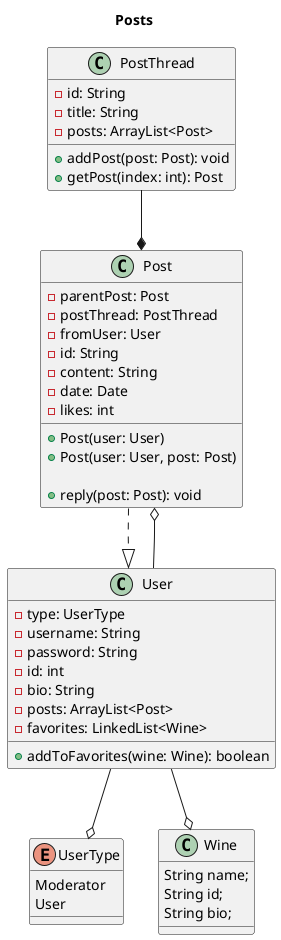 @startuml
'https://plantuml.com/class-diagram
title Posts

class PostThread {
    - id: String
    - title: String
    - posts: ArrayList<Post>

    + addPost(post: Post): void
    + getPost(index: int): Post
}

Post ..|> User
PostThread --* Post

class Post {
    - parentPost: Post
    - postThread: PostThread
    - fromUser: User
    - id: String
    - content: String
    - date: Date
    - likes: int


    + Post(user: User)
    + Post(user: User, post: Post)

    + reply(post: Post): void
}


enum UserType {
   Moderator
   User
   'rank System?
}

class User {
    - type: UserType
    - username: String
    - password: String
    - id: int
    - bio: String
    - posts: ArrayList<Post>
    - favorites: LinkedList<Wine>

    + addToFavorites(wine: Wine): boolean
}
class Wine {
String name;
String id;
String bio;
}

class Post {}

User --o UserType
User --o Post
User --o Wine

@enduml

@enduml